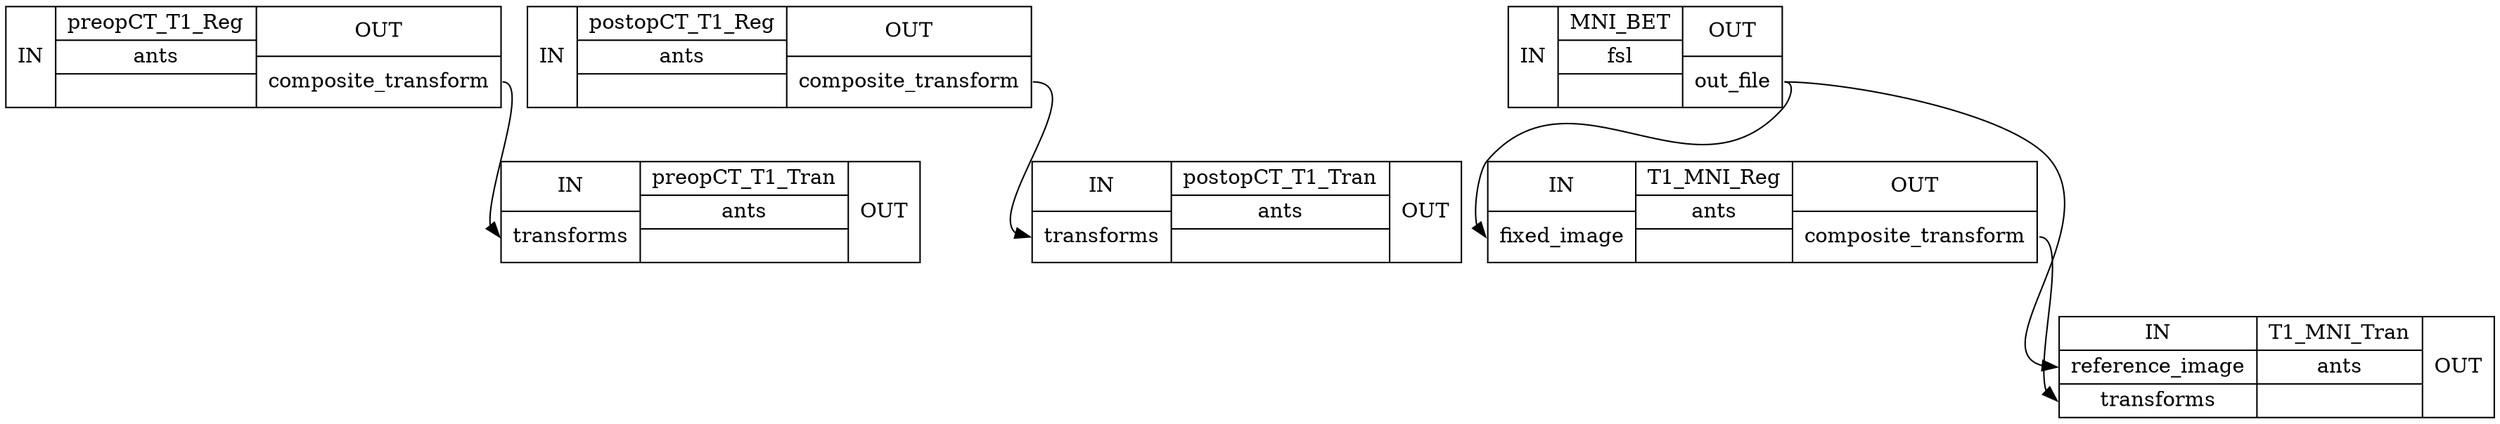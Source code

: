 digraph structs {
node [shape=record];
co_registrationpreopCT_T1_Reg [label="{IN}|{ preopCT_T1_Reg | ants |  }|{OUT|<outcompositetransform> composite_transform}"];
co_registrationpreopCT_T1_Tran [label="{IN|<intransforms> transforms}|{ preopCT_T1_Tran | ants |  }|{OUT}"];
co_registrationpostopCT_T1_Reg [label="{IN}|{ postopCT_T1_Reg | ants |  }|{OUT|<outcompositetransform> composite_transform}"];
co_registrationpostopCT_T1_Tran [label="{IN|<intransforms> transforms}|{ postopCT_T1_Tran | ants |  }|{OUT}"];
co_registrationMNI_BET [label="{IN}|{ MNI_BET | fsl |  }|{OUT|<outoutfile> out_file}"];
co_registrationT1_MNI_Reg [label="{IN|<infixedimage> fixed_image}|{ T1_MNI_Reg | ants |  }|{OUT|<outcompositetransform> composite_transform}"];
co_registrationT1_MNI_Tran [label="{IN|<inreferenceimage> reference_image|<intransforms> transforms}|{ T1_MNI_Tran | ants |  }|{OUT}"];
co_registrationMNI_BET:outoutfile:e -> co_registrationT1_MNI_Reg:infixedimage:w;
co_registrationMNI_BET:outoutfile:e -> co_registrationT1_MNI_Tran:inreferenceimage:w;
co_registrationT1_MNI_Reg:outcompositetransform:e -> co_registrationT1_MNI_Tran:intransforms:w;
co_registrationpostopCT_T1_Reg:outcompositetransform:e -> co_registrationpostopCT_T1_Tran:intransforms:w;
co_registrationpreopCT_T1_Reg:outcompositetransform:e -> co_registrationpreopCT_T1_Tran:intransforms:w;
}